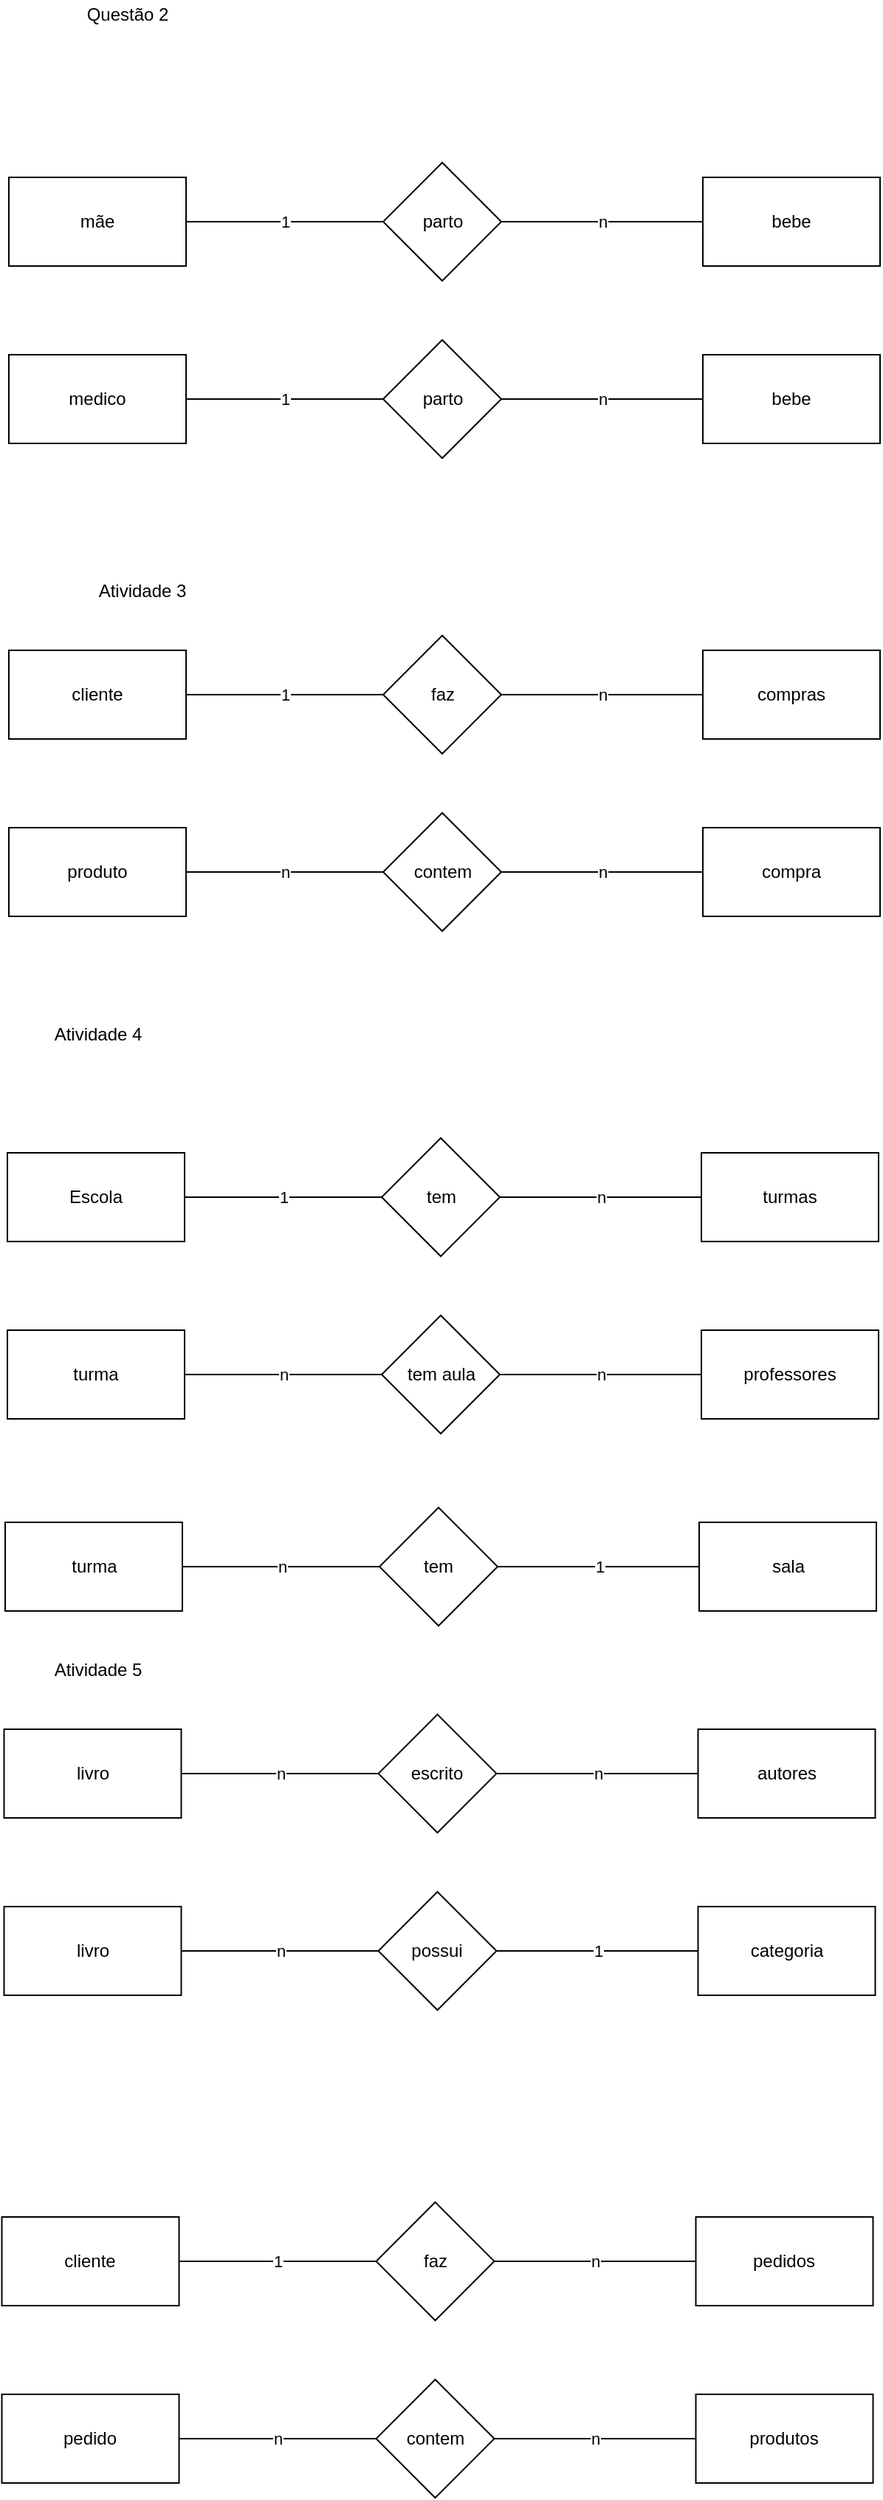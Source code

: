 <mxfile version="13.5.5" type="github">
  <diagram id="w2r-ZYbkxM-OtNSrUkWs" name="Page-1">
    <mxGraphModel dx="862" dy="1651" grid="1" gridSize="10" guides="1" tooltips="1" connect="1" arrows="1" fold="1" page="1" pageScale="1" pageWidth="827" pageHeight="1169" math="0" shadow="0">
      <root>
        <mxCell id="0" />
        <mxCell id="1" parent="0" />
        <mxCell id="siOsUkltjjiD13jDmhsd-1" value="mãe" style="rounded=0;whiteSpace=wrap;html=1;" vertex="1" parent="1">
          <mxGeometry x="120" y="110" width="120" height="60" as="geometry" />
        </mxCell>
        <mxCell id="siOsUkltjjiD13jDmhsd-2" value="bebe" style="rounded=0;whiteSpace=wrap;html=1;" vertex="1" parent="1">
          <mxGeometry x="590" y="110" width="120" height="60" as="geometry" />
        </mxCell>
        <mxCell id="siOsUkltjjiD13jDmhsd-3" value="n" style="endArrow=none;html=1;exitX=1;exitY=0.5;exitDx=0;exitDy=0;entryX=0;entryY=0.5;entryDx=0;entryDy=0;" edge="1" parent="1" source="siOsUkltjjiD13jDmhsd-4" target="siOsUkltjjiD13jDmhsd-2">
          <mxGeometry width="50" height="50" relative="1" as="geometry">
            <mxPoint x="400" y="165" as="sourcePoint" />
            <mxPoint x="450" y="115" as="targetPoint" />
          </mxGeometry>
        </mxCell>
        <mxCell id="siOsUkltjjiD13jDmhsd-4" value="parto" style="rhombus;whiteSpace=wrap;html=1;" vertex="1" parent="1">
          <mxGeometry x="373.5" y="100" width="80" height="80" as="geometry" />
        </mxCell>
        <mxCell id="siOsUkltjjiD13jDmhsd-5" value="1" style="endArrow=none;html=1;exitX=1;exitY=0.5;exitDx=0;exitDy=0;entryX=0;entryY=0.5;entryDx=0;entryDy=0;" edge="1" parent="1" source="siOsUkltjjiD13jDmhsd-1" target="siOsUkltjjiD13jDmhsd-4">
          <mxGeometry width="50" height="50" relative="1" as="geometry">
            <mxPoint x="240" y="140" as="sourcePoint" />
            <mxPoint x="590" y="140" as="targetPoint" />
          </mxGeometry>
        </mxCell>
        <mxCell id="siOsUkltjjiD13jDmhsd-6" value="medico" style="rounded=0;whiteSpace=wrap;html=1;" vertex="1" parent="1">
          <mxGeometry x="120" y="230" width="120" height="60" as="geometry" />
        </mxCell>
        <mxCell id="siOsUkltjjiD13jDmhsd-7" value="bebe" style="rounded=0;whiteSpace=wrap;html=1;" vertex="1" parent="1">
          <mxGeometry x="590" y="230" width="120" height="60" as="geometry" />
        </mxCell>
        <mxCell id="siOsUkltjjiD13jDmhsd-8" value="n" style="endArrow=none;html=1;exitX=1;exitY=0.5;exitDx=0;exitDy=0;entryX=0;entryY=0.5;entryDx=0;entryDy=0;" edge="1" parent="1" source="siOsUkltjjiD13jDmhsd-9" target="siOsUkltjjiD13jDmhsd-7">
          <mxGeometry width="50" height="50" relative="1" as="geometry">
            <mxPoint x="400" y="285" as="sourcePoint" />
            <mxPoint x="450" y="235" as="targetPoint" />
          </mxGeometry>
        </mxCell>
        <mxCell id="siOsUkltjjiD13jDmhsd-9" value="parto" style="rhombus;whiteSpace=wrap;html=1;" vertex="1" parent="1">
          <mxGeometry x="373.5" y="220" width="80" height="80" as="geometry" />
        </mxCell>
        <mxCell id="siOsUkltjjiD13jDmhsd-10" value="1" style="endArrow=none;html=1;exitX=1;exitY=0.5;exitDx=0;exitDy=0;entryX=0;entryY=0.5;entryDx=0;entryDy=0;" edge="1" parent="1" source="siOsUkltjjiD13jDmhsd-6" target="siOsUkltjjiD13jDmhsd-9">
          <mxGeometry width="50" height="50" relative="1" as="geometry">
            <mxPoint x="240" y="260" as="sourcePoint" />
            <mxPoint x="590" y="260" as="targetPoint" />
          </mxGeometry>
        </mxCell>
        <mxCell id="siOsUkltjjiD13jDmhsd-11" value="Questão 2" style="text;html=1;align=center;verticalAlign=middle;resizable=0;points=[];autosize=1;" vertex="1" parent="1">
          <mxGeometry x="165" y="-10" width="70" height="20" as="geometry" />
        </mxCell>
        <mxCell id="siOsUkltjjiD13jDmhsd-12" value="Atividade 3&lt;br&gt;" style="text;html=1;align=center;verticalAlign=middle;resizable=0;points=[];autosize=1;" vertex="1" parent="1">
          <mxGeometry x="175" y="380" width="70" height="20" as="geometry" />
        </mxCell>
        <mxCell id="siOsUkltjjiD13jDmhsd-13" value="cliente" style="rounded=0;whiteSpace=wrap;html=1;" vertex="1" parent="1">
          <mxGeometry x="120" y="430" width="120" height="60" as="geometry" />
        </mxCell>
        <mxCell id="siOsUkltjjiD13jDmhsd-14" value="compras" style="rounded=0;whiteSpace=wrap;html=1;" vertex="1" parent="1">
          <mxGeometry x="590" y="430" width="120" height="60" as="geometry" />
        </mxCell>
        <mxCell id="siOsUkltjjiD13jDmhsd-15" value="n" style="endArrow=none;html=1;exitX=1;exitY=0.5;exitDx=0;exitDy=0;entryX=0;entryY=0.5;entryDx=0;entryDy=0;" edge="1" parent="1" source="siOsUkltjjiD13jDmhsd-16" target="siOsUkltjjiD13jDmhsd-14">
          <mxGeometry width="50" height="50" relative="1" as="geometry">
            <mxPoint x="400" y="485" as="sourcePoint" />
            <mxPoint x="450" y="435" as="targetPoint" />
          </mxGeometry>
        </mxCell>
        <mxCell id="siOsUkltjjiD13jDmhsd-16" value="faz" style="rhombus;whiteSpace=wrap;html=1;" vertex="1" parent="1">
          <mxGeometry x="373.5" y="420" width="80" height="80" as="geometry" />
        </mxCell>
        <mxCell id="siOsUkltjjiD13jDmhsd-17" value="1" style="endArrow=none;html=1;exitX=1;exitY=0.5;exitDx=0;exitDy=0;entryX=0;entryY=0.5;entryDx=0;entryDy=0;" edge="1" parent="1" source="siOsUkltjjiD13jDmhsd-13" target="siOsUkltjjiD13jDmhsd-16">
          <mxGeometry width="50" height="50" relative="1" as="geometry">
            <mxPoint x="240" y="460" as="sourcePoint" />
            <mxPoint x="590" y="460" as="targetPoint" />
          </mxGeometry>
        </mxCell>
        <mxCell id="siOsUkltjjiD13jDmhsd-18" value="produto" style="rounded=0;whiteSpace=wrap;html=1;" vertex="1" parent="1">
          <mxGeometry x="120" y="550" width="120" height="60" as="geometry" />
        </mxCell>
        <mxCell id="siOsUkltjjiD13jDmhsd-19" value="compra" style="rounded=0;whiteSpace=wrap;html=1;" vertex="1" parent="1">
          <mxGeometry x="590" y="550" width="120" height="60" as="geometry" />
        </mxCell>
        <mxCell id="siOsUkltjjiD13jDmhsd-20" value="n" style="endArrow=none;html=1;exitX=1;exitY=0.5;exitDx=0;exitDy=0;entryX=0;entryY=0.5;entryDx=0;entryDy=0;" edge="1" parent="1" source="siOsUkltjjiD13jDmhsd-21" target="siOsUkltjjiD13jDmhsd-19">
          <mxGeometry width="50" height="50" relative="1" as="geometry">
            <mxPoint x="400" y="605" as="sourcePoint" />
            <mxPoint x="450" y="555" as="targetPoint" />
          </mxGeometry>
        </mxCell>
        <mxCell id="siOsUkltjjiD13jDmhsd-21" value="contem" style="rhombus;whiteSpace=wrap;html=1;" vertex="1" parent="1">
          <mxGeometry x="373.5" y="540" width="80" height="80" as="geometry" />
        </mxCell>
        <mxCell id="siOsUkltjjiD13jDmhsd-22" value="n" style="endArrow=none;html=1;exitX=1;exitY=0.5;exitDx=0;exitDy=0;entryX=0;entryY=0.5;entryDx=0;entryDy=0;" edge="1" parent="1" source="siOsUkltjjiD13jDmhsd-18" target="siOsUkltjjiD13jDmhsd-21">
          <mxGeometry x="0.004" width="50" height="50" relative="1" as="geometry">
            <mxPoint x="240" y="580" as="sourcePoint" />
            <mxPoint x="590" y="580" as="targetPoint" />
            <mxPoint as="offset" />
          </mxGeometry>
        </mxCell>
        <mxCell id="siOsUkltjjiD13jDmhsd-23" value="Atividade 4&lt;br&gt;" style="text;html=1;align=center;verticalAlign=middle;resizable=0;points=[];autosize=1;" vertex="1" parent="1">
          <mxGeometry x="145" y="680" width="70" height="20" as="geometry" />
        </mxCell>
        <mxCell id="siOsUkltjjiD13jDmhsd-24" value="Escola" style="rounded=0;whiteSpace=wrap;html=1;" vertex="1" parent="1">
          <mxGeometry x="119" y="770" width="120" height="60" as="geometry" />
        </mxCell>
        <mxCell id="siOsUkltjjiD13jDmhsd-25" value="turmas" style="rounded=0;whiteSpace=wrap;html=1;" vertex="1" parent="1">
          <mxGeometry x="589" y="770" width="120" height="60" as="geometry" />
        </mxCell>
        <mxCell id="siOsUkltjjiD13jDmhsd-26" value="n" style="endArrow=none;html=1;exitX=1;exitY=0.5;exitDx=0;exitDy=0;entryX=0;entryY=0.5;entryDx=0;entryDy=0;" edge="1" parent="1" source="siOsUkltjjiD13jDmhsd-27" target="siOsUkltjjiD13jDmhsd-25">
          <mxGeometry width="50" height="50" relative="1" as="geometry">
            <mxPoint x="399" y="825" as="sourcePoint" />
            <mxPoint x="449" y="775" as="targetPoint" />
          </mxGeometry>
        </mxCell>
        <mxCell id="siOsUkltjjiD13jDmhsd-27" value="tem" style="rhombus;whiteSpace=wrap;html=1;" vertex="1" parent="1">
          <mxGeometry x="372.5" y="760" width="80" height="80" as="geometry" />
        </mxCell>
        <mxCell id="siOsUkltjjiD13jDmhsd-28" value="1" style="endArrow=none;html=1;exitX=1;exitY=0.5;exitDx=0;exitDy=0;entryX=0;entryY=0.5;entryDx=0;entryDy=0;" edge="1" parent="1" source="siOsUkltjjiD13jDmhsd-24" target="siOsUkltjjiD13jDmhsd-27">
          <mxGeometry width="50" height="50" relative="1" as="geometry">
            <mxPoint x="239" y="800" as="sourcePoint" />
            <mxPoint x="589" y="800" as="targetPoint" />
          </mxGeometry>
        </mxCell>
        <mxCell id="siOsUkltjjiD13jDmhsd-29" value="turma" style="rounded=0;whiteSpace=wrap;html=1;" vertex="1" parent="1">
          <mxGeometry x="119" y="890" width="120" height="60" as="geometry" />
        </mxCell>
        <mxCell id="siOsUkltjjiD13jDmhsd-30" value="professores" style="rounded=0;whiteSpace=wrap;html=1;" vertex="1" parent="1">
          <mxGeometry x="589" y="890" width="120" height="60" as="geometry" />
        </mxCell>
        <mxCell id="siOsUkltjjiD13jDmhsd-31" value="n" style="endArrow=none;html=1;exitX=1;exitY=0.5;exitDx=0;exitDy=0;entryX=0;entryY=0.5;entryDx=0;entryDy=0;" edge="1" parent="1" source="siOsUkltjjiD13jDmhsd-32" target="siOsUkltjjiD13jDmhsd-30">
          <mxGeometry width="50" height="50" relative="1" as="geometry">
            <mxPoint x="399" y="945" as="sourcePoint" />
            <mxPoint x="449" y="895" as="targetPoint" />
          </mxGeometry>
        </mxCell>
        <mxCell id="siOsUkltjjiD13jDmhsd-32" value="tem aula" style="rhombus;whiteSpace=wrap;html=1;" vertex="1" parent="1">
          <mxGeometry x="372.5" y="880" width="80" height="80" as="geometry" />
        </mxCell>
        <mxCell id="siOsUkltjjiD13jDmhsd-33" value="n" style="endArrow=none;html=1;exitX=1;exitY=0.5;exitDx=0;exitDy=0;entryX=0;entryY=0.5;entryDx=0;entryDy=0;" edge="1" parent="1" source="siOsUkltjjiD13jDmhsd-29" target="siOsUkltjjiD13jDmhsd-32">
          <mxGeometry width="50" height="50" relative="1" as="geometry">
            <mxPoint x="239" y="920" as="sourcePoint" />
            <mxPoint x="589" y="920" as="targetPoint" />
          </mxGeometry>
        </mxCell>
        <mxCell id="siOsUkltjjiD13jDmhsd-39" value="turma" style="rounded=0;whiteSpace=wrap;html=1;" vertex="1" parent="1">
          <mxGeometry x="117.5" y="1020" width="120" height="60" as="geometry" />
        </mxCell>
        <mxCell id="siOsUkltjjiD13jDmhsd-40" value="sala" style="rounded=0;whiteSpace=wrap;html=1;" vertex="1" parent="1">
          <mxGeometry x="587.5" y="1020" width="120" height="60" as="geometry" />
        </mxCell>
        <mxCell id="siOsUkltjjiD13jDmhsd-41" value="1" style="endArrow=none;html=1;exitX=1;exitY=0.5;exitDx=0;exitDy=0;entryX=0;entryY=0.5;entryDx=0;entryDy=0;" edge="1" parent="1" source="siOsUkltjjiD13jDmhsd-42" target="siOsUkltjjiD13jDmhsd-40">
          <mxGeometry width="50" height="50" relative="1" as="geometry">
            <mxPoint x="397.5" y="1075" as="sourcePoint" />
            <mxPoint x="447.5" y="1025" as="targetPoint" />
          </mxGeometry>
        </mxCell>
        <mxCell id="siOsUkltjjiD13jDmhsd-42" value="tem" style="rhombus;whiteSpace=wrap;html=1;" vertex="1" parent="1">
          <mxGeometry x="371" y="1010" width="80" height="80" as="geometry" />
        </mxCell>
        <mxCell id="siOsUkltjjiD13jDmhsd-43" value="n" style="endArrow=none;html=1;exitX=1;exitY=0.5;exitDx=0;exitDy=0;entryX=0;entryY=0.5;entryDx=0;entryDy=0;" edge="1" parent="1" source="siOsUkltjjiD13jDmhsd-39" target="siOsUkltjjiD13jDmhsd-42">
          <mxGeometry width="50" height="50" relative="1" as="geometry">
            <mxPoint x="237.5" y="1050" as="sourcePoint" />
            <mxPoint x="587.5" y="1050" as="targetPoint" />
          </mxGeometry>
        </mxCell>
        <mxCell id="siOsUkltjjiD13jDmhsd-44" value="livro" style="rounded=0;whiteSpace=wrap;html=1;" vertex="1" parent="1">
          <mxGeometry x="116.75" y="1160" width="120" height="60" as="geometry" />
        </mxCell>
        <mxCell id="siOsUkltjjiD13jDmhsd-45" value="autores" style="rounded=0;whiteSpace=wrap;html=1;" vertex="1" parent="1">
          <mxGeometry x="586.75" y="1160" width="120" height="60" as="geometry" />
        </mxCell>
        <mxCell id="siOsUkltjjiD13jDmhsd-46" value="n" style="endArrow=none;html=1;exitX=1;exitY=0.5;exitDx=0;exitDy=0;entryX=0;entryY=0.5;entryDx=0;entryDy=0;" edge="1" parent="1" source="siOsUkltjjiD13jDmhsd-47" target="siOsUkltjjiD13jDmhsd-45">
          <mxGeometry width="50" height="50" relative="1" as="geometry">
            <mxPoint x="396.75" y="1215" as="sourcePoint" />
            <mxPoint x="446.75" y="1165" as="targetPoint" />
          </mxGeometry>
        </mxCell>
        <mxCell id="siOsUkltjjiD13jDmhsd-47" value="escrito" style="rhombus;whiteSpace=wrap;html=1;" vertex="1" parent="1">
          <mxGeometry x="370.25" y="1150" width="80" height="80" as="geometry" />
        </mxCell>
        <mxCell id="siOsUkltjjiD13jDmhsd-48" value="n" style="endArrow=none;html=1;exitX=1;exitY=0.5;exitDx=0;exitDy=0;entryX=0;entryY=0.5;entryDx=0;entryDy=0;" edge="1" parent="1" source="siOsUkltjjiD13jDmhsd-44" target="siOsUkltjjiD13jDmhsd-47">
          <mxGeometry width="50" height="50" relative="1" as="geometry">
            <mxPoint x="236.75" y="1190" as="sourcePoint" />
            <mxPoint x="586.75" y="1190" as="targetPoint" />
          </mxGeometry>
        </mxCell>
        <mxCell id="siOsUkltjjiD13jDmhsd-49" value="livro" style="rounded=0;whiteSpace=wrap;html=1;" vertex="1" parent="1">
          <mxGeometry x="116.75" y="1280" width="120" height="60" as="geometry" />
        </mxCell>
        <mxCell id="siOsUkltjjiD13jDmhsd-50" value="categoria" style="rounded=0;whiteSpace=wrap;html=1;" vertex="1" parent="1">
          <mxGeometry x="586.75" y="1280" width="120" height="60" as="geometry" />
        </mxCell>
        <mxCell id="siOsUkltjjiD13jDmhsd-51" value="1" style="endArrow=none;html=1;exitX=1;exitY=0.5;exitDx=0;exitDy=0;entryX=0;entryY=0.5;entryDx=0;entryDy=0;" edge="1" parent="1" source="siOsUkltjjiD13jDmhsd-52" target="siOsUkltjjiD13jDmhsd-50">
          <mxGeometry width="50" height="50" relative="1" as="geometry">
            <mxPoint x="396.75" y="1335" as="sourcePoint" />
            <mxPoint x="446.75" y="1285" as="targetPoint" />
          </mxGeometry>
        </mxCell>
        <mxCell id="siOsUkltjjiD13jDmhsd-52" value="possui" style="rhombus;whiteSpace=wrap;html=1;" vertex="1" parent="1">
          <mxGeometry x="370.25" y="1270" width="80" height="80" as="geometry" />
        </mxCell>
        <mxCell id="siOsUkltjjiD13jDmhsd-53" value="n" style="endArrow=none;html=1;exitX=1;exitY=0.5;exitDx=0;exitDy=0;entryX=0;entryY=0.5;entryDx=0;entryDy=0;" edge="1" parent="1" source="siOsUkltjjiD13jDmhsd-49" target="siOsUkltjjiD13jDmhsd-52">
          <mxGeometry width="50" height="50" relative="1" as="geometry">
            <mxPoint x="236.75" y="1310" as="sourcePoint" />
            <mxPoint x="586.75" y="1310" as="targetPoint" />
          </mxGeometry>
        </mxCell>
        <mxCell id="siOsUkltjjiD13jDmhsd-59" value="Atividade 5" style="text;html=1;align=center;verticalAlign=middle;resizable=0;points=[];autosize=1;" vertex="1" parent="1">
          <mxGeometry x="145" y="1110" width="70" height="20" as="geometry" />
        </mxCell>
        <mxCell id="siOsUkltjjiD13jDmhsd-60" value="cliente" style="rounded=0;whiteSpace=wrap;html=1;" vertex="1" parent="1">
          <mxGeometry x="115.25" y="1490" width="120" height="60" as="geometry" />
        </mxCell>
        <mxCell id="siOsUkltjjiD13jDmhsd-61" value="pedidos" style="rounded=0;whiteSpace=wrap;html=1;" vertex="1" parent="1">
          <mxGeometry x="585.25" y="1490" width="120" height="60" as="geometry" />
        </mxCell>
        <mxCell id="siOsUkltjjiD13jDmhsd-62" value="n" style="endArrow=none;html=1;exitX=1;exitY=0.5;exitDx=0;exitDy=0;entryX=0;entryY=0.5;entryDx=0;entryDy=0;" edge="1" parent="1" source="siOsUkltjjiD13jDmhsd-63" target="siOsUkltjjiD13jDmhsd-61">
          <mxGeometry width="50" height="50" relative="1" as="geometry">
            <mxPoint x="395.25" y="1545" as="sourcePoint" />
            <mxPoint x="445.25" y="1495" as="targetPoint" />
          </mxGeometry>
        </mxCell>
        <mxCell id="siOsUkltjjiD13jDmhsd-63" value="faz" style="rhombus;whiteSpace=wrap;html=1;" vertex="1" parent="1">
          <mxGeometry x="368.75" y="1480" width="80" height="80" as="geometry" />
        </mxCell>
        <mxCell id="siOsUkltjjiD13jDmhsd-64" value="1" style="endArrow=none;html=1;exitX=1;exitY=0.5;exitDx=0;exitDy=0;entryX=0;entryY=0.5;entryDx=0;entryDy=0;" edge="1" parent="1" source="siOsUkltjjiD13jDmhsd-60" target="siOsUkltjjiD13jDmhsd-63">
          <mxGeometry width="50" height="50" relative="1" as="geometry">
            <mxPoint x="235.25" y="1520" as="sourcePoint" />
            <mxPoint x="585.25" y="1520" as="targetPoint" />
          </mxGeometry>
        </mxCell>
        <mxCell id="siOsUkltjjiD13jDmhsd-65" value="pedido" style="rounded=0;whiteSpace=wrap;html=1;" vertex="1" parent="1">
          <mxGeometry x="115.25" y="1610" width="120" height="60" as="geometry" />
        </mxCell>
        <mxCell id="siOsUkltjjiD13jDmhsd-66" value="produtos" style="rounded=0;whiteSpace=wrap;html=1;" vertex="1" parent="1">
          <mxGeometry x="585.25" y="1610" width="120" height="60" as="geometry" />
        </mxCell>
        <mxCell id="siOsUkltjjiD13jDmhsd-67" value="n" style="endArrow=none;html=1;exitX=1;exitY=0.5;exitDx=0;exitDy=0;entryX=0;entryY=0.5;entryDx=0;entryDy=0;" edge="1" parent="1" source="siOsUkltjjiD13jDmhsd-68" target="siOsUkltjjiD13jDmhsd-66">
          <mxGeometry width="50" height="50" relative="1" as="geometry">
            <mxPoint x="395.25" y="1665" as="sourcePoint" />
            <mxPoint x="445.25" y="1615" as="targetPoint" />
          </mxGeometry>
        </mxCell>
        <mxCell id="siOsUkltjjiD13jDmhsd-68" value="contem" style="rhombus;whiteSpace=wrap;html=1;" vertex="1" parent="1">
          <mxGeometry x="368.75" y="1600" width="80" height="80" as="geometry" />
        </mxCell>
        <mxCell id="siOsUkltjjiD13jDmhsd-69" value="n" style="endArrow=none;html=1;exitX=1;exitY=0.5;exitDx=0;exitDy=0;entryX=0;entryY=0.5;entryDx=0;entryDy=0;" edge="1" parent="1" source="siOsUkltjjiD13jDmhsd-65" target="siOsUkltjjiD13jDmhsd-68">
          <mxGeometry width="50" height="50" relative="1" as="geometry">
            <mxPoint x="235.25" y="1640" as="sourcePoint" />
            <mxPoint x="585.25" y="1640" as="targetPoint" />
          </mxGeometry>
        </mxCell>
      </root>
    </mxGraphModel>
  </diagram>
</mxfile>

